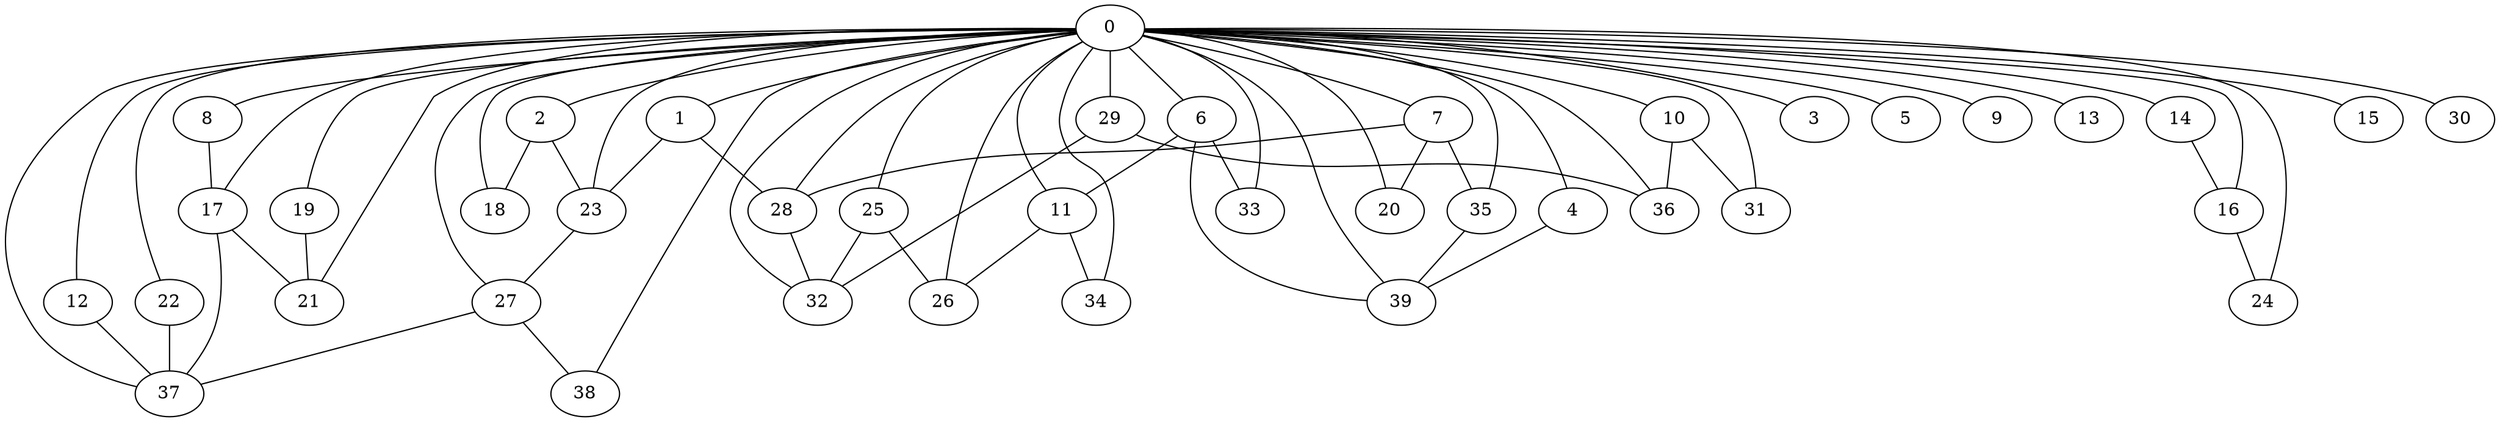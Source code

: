 
graph graphname {
    0 -- 1
0 -- 2
0 -- 3
0 -- 4
0 -- 5
0 -- 6
0 -- 7
0 -- 8
0 -- 9
0 -- 10
0 -- 11
0 -- 12
0 -- 13
0 -- 14
0 -- 15
0 -- 16
0 -- 17
0 -- 18
0 -- 19
0 -- 20
0 -- 21
0 -- 22
0 -- 23
0 -- 24
0 -- 25
0 -- 26
0 -- 27
0 -- 28
0 -- 29
0 -- 30
0 -- 31
0 -- 32
0 -- 33
0 -- 34
0 -- 35
0 -- 36
0 -- 37
0 -- 38
0 -- 39
1 -- 28
1 -- 23
2 -- 18
2 -- 23
4 -- 39
6 -- 39
6 -- 11
6 -- 33
7 -- 20
7 -- 28
7 -- 35
8 -- 17
10 -- 31
10 -- 36
11 -- 34
11 -- 26
12 -- 37
14 -- 16
16 -- 24
17 -- 37
17 -- 21
19 -- 21
22 -- 37
23 -- 27
25 -- 32
25 -- 26
27 -- 37
27 -- 38
28 -- 32
29 -- 32
29 -- 36
35 -- 39

}
